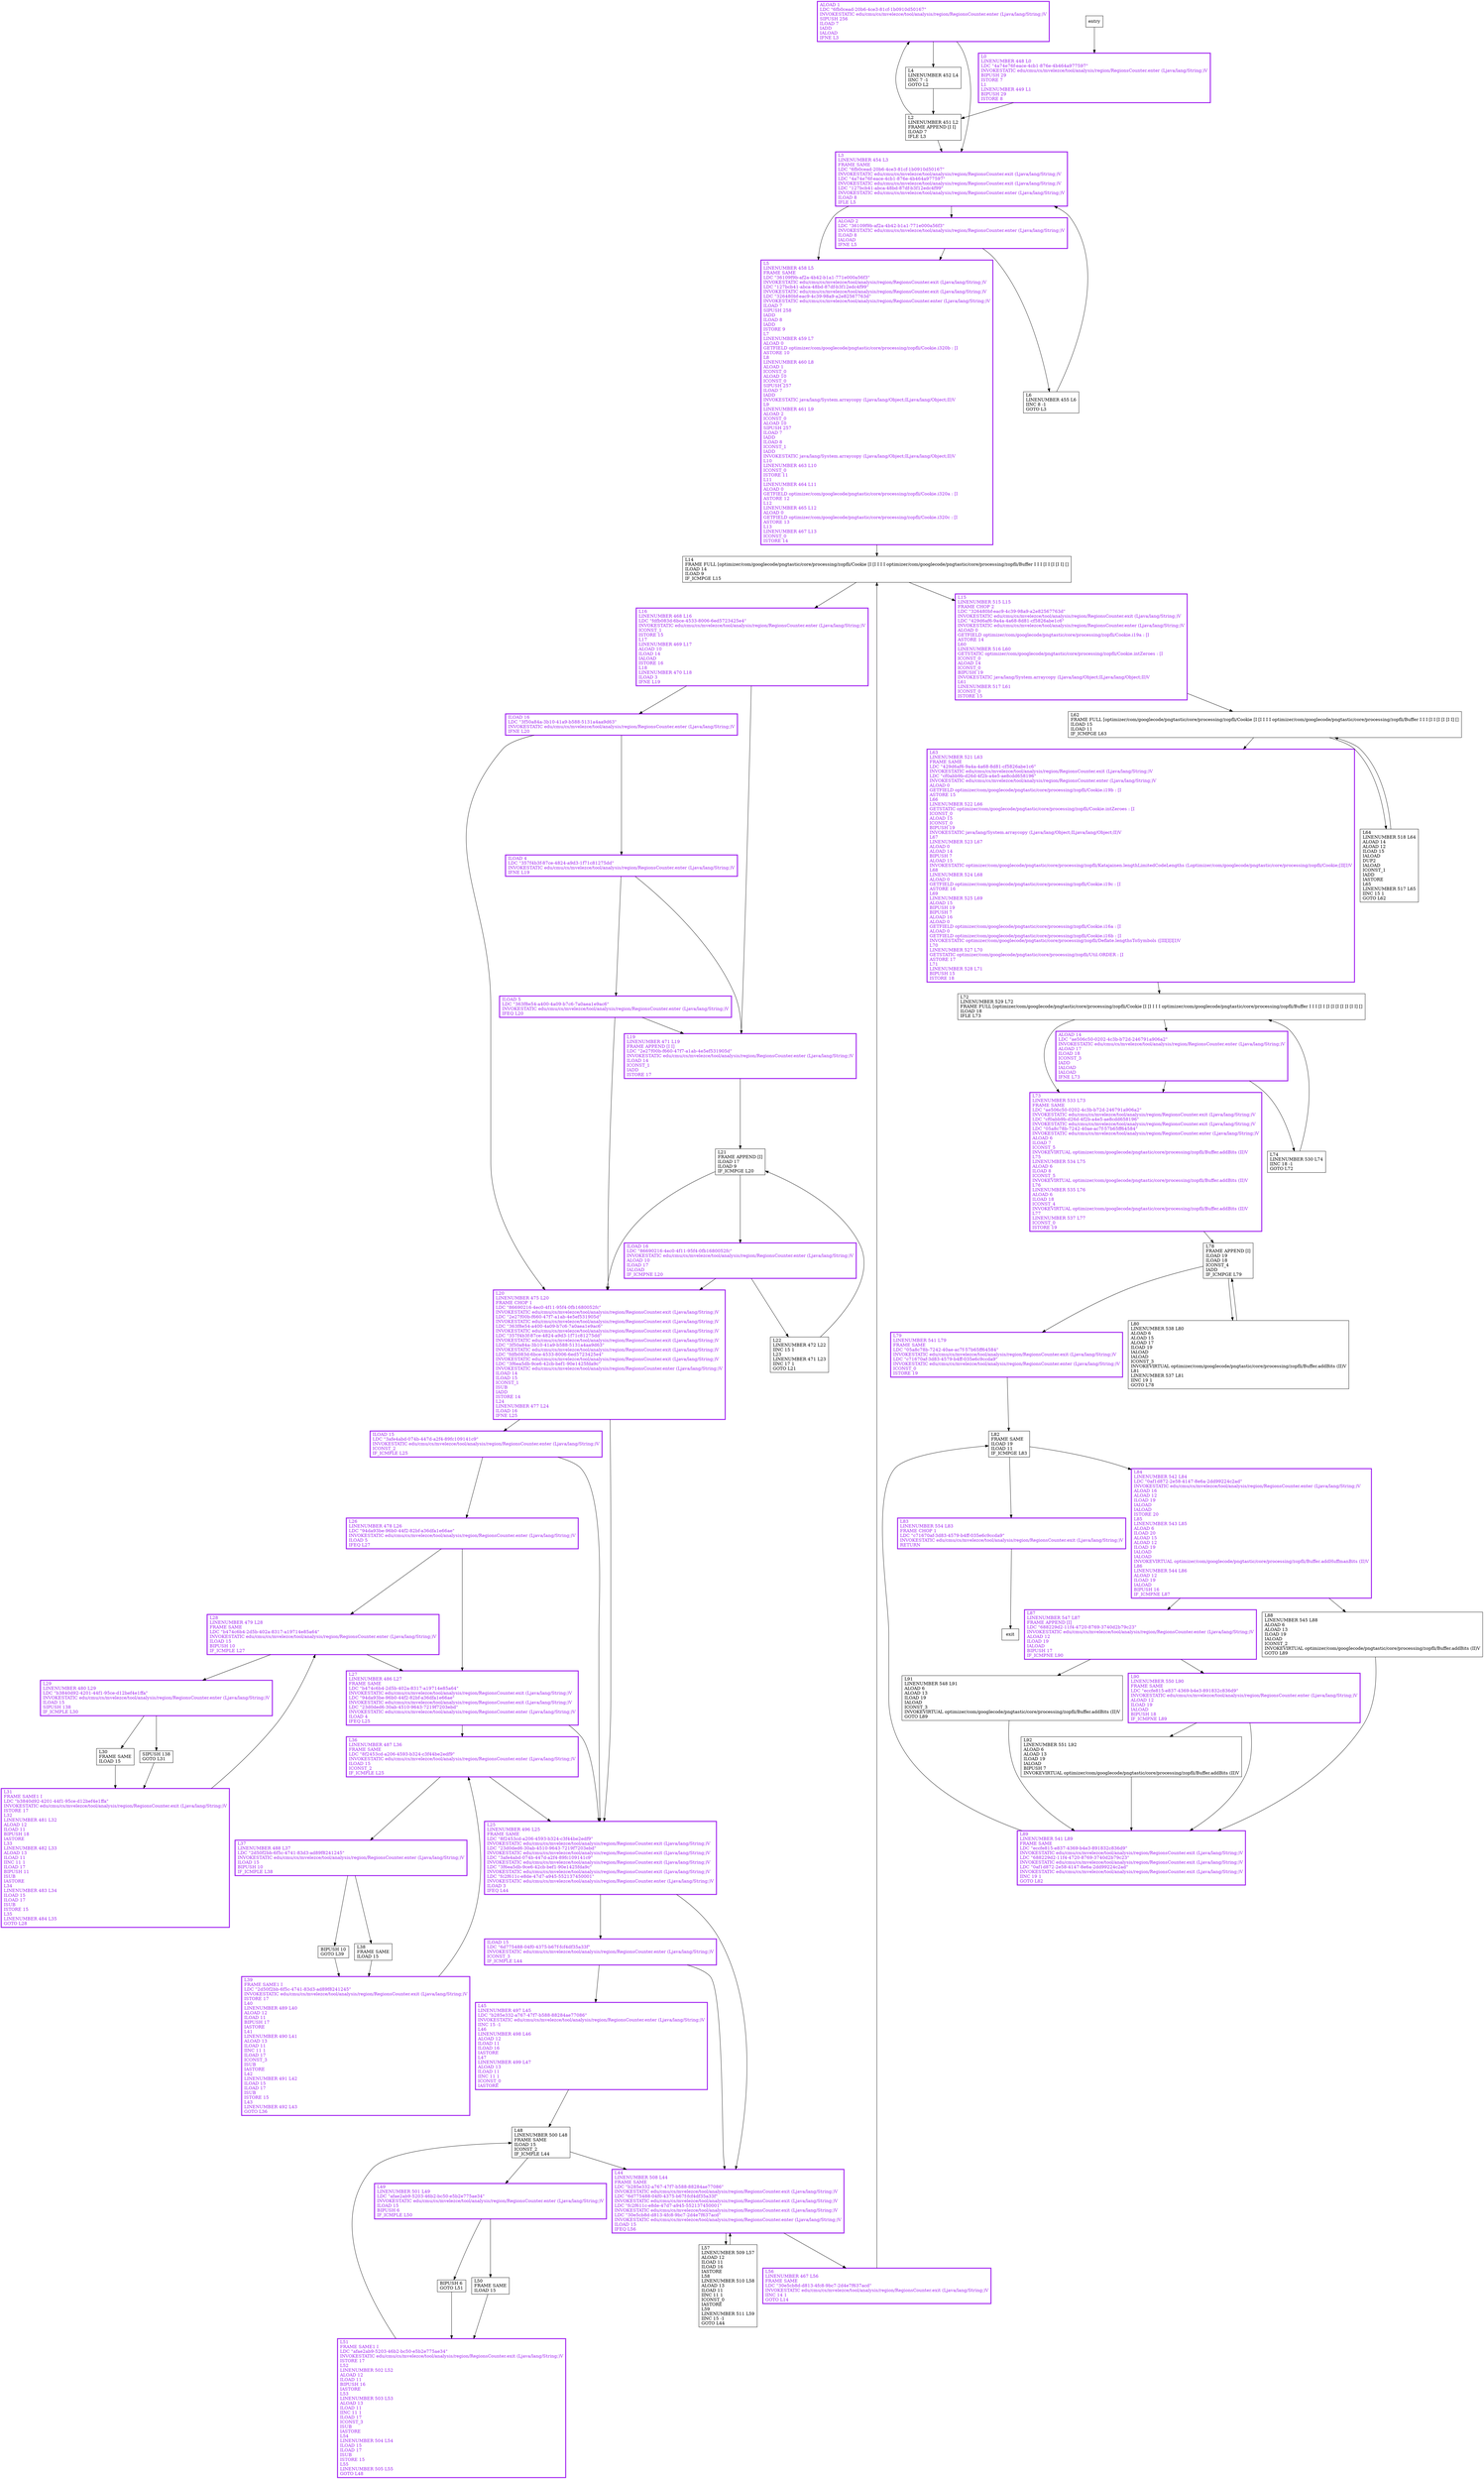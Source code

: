 digraph encodeTree {
node [shape=record];
2129274690 [label="ALOAD 1\lLDC \"6fb0cead-20b6-4ce3-81cf-1b0910d50167\"\lINVOKESTATIC edu/cmu/cs/mvelezce/tool/analysis/region/RegionsCounter.enter (Ljava/lang/String;)V\lSIPUSH 256\lILOAD 7\lIADD\lIALOAD\lIFNE L3\l"];
924893932 [label="SIPUSH 138\lGOTO L31\l"];
1162177181 [label="L80\lLINENUMBER 538 L80\lALOAD 6\lALOAD 15\lALOAD 17\lILOAD 19\lIALOAD\lIALOAD\lICONST_3\lINVOKEVIRTUAL optimizer/com/googlecode/pngtastic/core/processing/zopfli/Buffer.addBits (II)V\lL81\lLINENUMBER 537 L81\lIINC 19 1\lGOTO L78\l"];
1751127039 [label="L30\lFRAME SAME\lILOAD 15\l"];
1378891403 [label="L44\lLINENUMBER 508 L44\lFRAME SAME\lLDC \"b285e332-a767-47f7-b588-88284ae77086\"\lINVOKESTATIC edu/cmu/cs/mvelezce/tool/analysis/region/RegionsCounter.exit (Ljava/lang/String;)V\lLDC \"6d775488-04f0-4375-b67f-fcf4df35a33f\"\lINVOKESTATIC edu/cmu/cs/mvelezce/tool/analysis/region/RegionsCounter.exit (Ljava/lang/String;)V\lLDC \"fc2f611c-e8de-47d7-a945-552137450001\"\lINVOKESTATIC edu/cmu/cs/mvelezce/tool/analysis/region/RegionsCounter.exit (Ljava/lang/String;)V\lLDC \"30e5cb8d-d813-4fc8-9bc7-2d4e7f637acd\"\lINVOKESTATIC edu/cmu/cs/mvelezce/tool/analysis/region/RegionsCounter.enter (Ljava/lang/String;)V\lILOAD 15\lIFEQ L56\l"];
1239359824 [label="ALOAD 14\lLDC \"ae506c50-0202-4c3b-b72d-246791a906a2\"\lINVOKESTATIC edu/cmu/cs/mvelezce/tool/analysis/region/RegionsCounter.enter (Ljava/lang/String;)V\lALOAD 17\lILOAD 18\lICONST_3\lIADD\lIALOAD\lIALOAD\lIFNE L73\l"];
505106734 [label="L49\lLINENUMBER 501 L49\lLDC \"afae2ab9-5203-46b2-bc50-e5b2e775ae34\"\lINVOKESTATIC edu/cmu/cs/mvelezce/tool/analysis/region/RegionsCounter.enter (Ljava/lang/String;)V\lILOAD 15\lBIPUSH 6\lIF_ICMPLE L50\l"];
1973420248 [label="L79\lLINENUMBER 541 L79\lFRAME SAME\lLDC \"05a8c78b-7242-40ae-ac7f-57b65ff64584\"\lINVOKESTATIC edu/cmu/cs/mvelezce/tool/analysis/region/RegionsCounter.exit (Ljava/lang/String;)V\lLDC \"c71670af-3d83-4579-b4ff-035e6c9ccda9\"\lINVOKESTATIC edu/cmu/cs/mvelezce/tool/analysis/region/RegionsCounter.enter (Ljava/lang/String;)V\lICONST_0\lISTORE 19\l"];
1442915292 [label="L27\lLINENUMBER 486 L27\lFRAME SAME\lLDC \"b474c6b4-2d5b-402a-8317-a19714e85a64\"\lINVOKESTATIC edu/cmu/cs/mvelezce/tool/analysis/region/RegionsCounter.exit (Ljava/lang/String;)V\lLDC \"94da93be-96b0-44f2-82bf-a36dfa1e66ae\"\lINVOKESTATIC edu/cmu/cs/mvelezce/tool/analysis/region/RegionsCounter.exit (Ljava/lang/String;)V\lLDC \"23d0ded6-30ab-4510-9643-7219f7203ebd\"\lINVOKESTATIC edu/cmu/cs/mvelezce/tool/analysis/region/RegionsCounter.enter (Ljava/lang/String;)V\lILOAD 4\lIFEQ L25\l"];
1837675352 [label="L5\lLINENUMBER 458 L5\lFRAME SAME\lLDC \"36109f9b-af2a-4b42-b1a1-771e000a56f3\"\lINVOKESTATIC edu/cmu/cs/mvelezce/tool/analysis/region/RegionsCounter.exit (Ljava/lang/String;)V\lLDC \"127bcb41-abca-48bd-87df-b3f12edc4f99\"\lINVOKESTATIC edu/cmu/cs/mvelezce/tool/analysis/region/RegionsCounter.exit (Ljava/lang/String;)V\lLDC \"326480bf-eac9-4c39-98a9-a2e82567763d\"\lINVOKESTATIC edu/cmu/cs/mvelezce/tool/analysis/region/RegionsCounter.enter (Ljava/lang/String;)V\lILOAD 7\lSIPUSH 258\lIADD\lILOAD 8\lIADD\lISTORE 9\lL7\lLINENUMBER 459 L7\lALOAD 0\lGETFIELD optimizer/com/googlecode/pngtastic/core/processing/zopfli/Cookie.i320b : [I\lASTORE 10\lL8\lLINENUMBER 460 L8\lALOAD 1\lICONST_0\lALOAD 10\lICONST_0\lSIPUSH 257\lILOAD 7\lIADD\lINVOKESTATIC java/lang/System.arraycopy (Ljava/lang/Object;ILjava/lang/Object;II)V\lL9\lLINENUMBER 461 L9\lALOAD 2\lICONST_0\lALOAD 10\lSIPUSH 257\lILOAD 7\lIADD\lILOAD 8\lICONST_1\lIADD\lINVOKESTATIC java/lang/System.arraycopy (Ljava/lang/Object;ILjava/lang/Object;II)V\lL10\lLINENUMBER 463 L10\lICONST_0\lISTORE 11\lL11\lLINENUMBER 464 L11\lALOAD 0\lGETFIELD optimizer/com/googlecode/pngtastic/core/processing/zopfli/Cookie.i320a : [I\lASTORE 12\lL12\lLINENUMBER 465 L12\lALOAD 0\lGETFIELD optimizer/com/googlecode/pngtastic/core/processing/zopfli/Cookie.i320c : [I\lASTORE 13\lL13\lLINENUMBER 467 L13\lICONST_0\lISTORE 14\l"];
1935283397 [label="L62\lFRAME FULL [optimizer/com/googlecode/pngtastic/core/processing/zopfli/Cookie [I [I I I I optimizer/com/googlecode/pngtastic/core/processing/zopfli/Buffer I I I [I I [I [I [I I] []\lILOAD 15\lILOAD 11\lIF_ICMPGE L63\l"];
1663885185 [label="L38\lFRAME SAME\lILOAD 15\l"];
891456062 [label="L29\lLINENUMBER 480 L29\lLDC \"b3840d92-4201-44f1-95ce-d12bef4e1ffa\"\lINVOKESTATIC edu/cmu/cs/mvelezce/tool/analysis/region/RegionsCounter.enter (Ljava/lang/String;)V\lILOAD 15\lSIPUSH 138\lIF_ICMPLE L30\l"];
1440902640 [label="L89\lLINENUMBER 541 L89\lFRAME SAME\lLDC \"eccfe815-e837-4369-b4e3-891832c836d9\"\lINVOKESTATIC edu/cmu/cs/mvelezce/tool/analysis/region/RegionsCounter.exit (Ljava/lang/String;)V\lLDC \"688229d2-11f4-4720-8769-3740d2b79c23\"\lINVOKESTATIC edu/cmu/cs/mvelezce/tool/analysis/region/RegionsCounter.exit (Ljava/lang/String;)V\lLDC \"0af1d872-2e58-4147-8e6a-2dd99224c2ad\"\lINVOKESTATIC edu/cmu/cs/mvelezce/tool/analysis/region/RegionsCounter.exit (Ljava/lang/String;)V\lIINC 19 1\lGOTO L82\l"];
301463287 [label="L22\lLINENUMBER 472 L22\lIINC 15 1\lL23\lLINENUMBER 471 L23\lIINC 17 1\lGOTO L21\l"];
1950278752 [label="L63\lLINENUMBER 521 L63\lFRAME SAME\lLDC \"429d6af6-9a4a-4a68-8d81-cf5826abe1c6\"\lINVOKESTATIC edu/cmu/cs/mvelezce/tool/analysis/region/RegionsCounter.exit (Ljava/lang/String;)V\lLDC \"cf0abb9b-d26d-4f2b-a4e5-ae8cdd658196\"\lINVOKESTATIC edu/cmu/cs/mvelezce/tool/analysis/region/RegionsCounter.enter (Ljava/lang/String;)V\lALOAD 0\lGETFIELD optimizer/com/googlecode/pngtastic/core/processing/zopfli/Cookie.i19b : [I\lASTORE 15\lL66\lLINENUMBER 522 L66\lGETSTATIC optimizer/com/googlecode/pngtastic/core/processing/zopfli/Cookie.intZeroes : [I\lICONST_0\lALOAD 15\lICONST_0\lBIPUSH 19\lINVOKESTATIC java/lang/System.arraycopy (Ljava/lang/Object;ILjava/lang/Object;II)V\lL67\lLINENUMBER 523 L67\lALOAD 0\lALOAD 14\lBIPUSH 7\lALOAD 15\lINVOKESTATIC optimizer/com/googlecode/pngtastic/core/processing/zopfli/Katajainen.lengthLimitedCodeLengths (Loptimizer/com/googlecode/pngtastic/core/processing/zopfli/Cookie;[II[I)V\lL68\lLINENUMBER 524 L68\lALOAD 0\lGETFIELD optimizer/com/googlecode/pngtastic/core/processing/zopfli/Cookie.i19c : [I\lASTORE 16\lL69\lLINENUMBER 525 L69\lALOAD 15\lBIPUSH 19\lBIPUSH 7\lALOAD 16\lALOAD 0\lGETFIELD optimizer/com/googlecode/pngtastic/core/processing/zopfli/Cookie.i16a : [I\lALOAD 0\lGETFIELD optimizer/com/googlecode/pngtastic/core/processing/zopfli/Cookie.i16b : [I\lINVOKESTATIC optimizer/com/googlecode/pngtastic/core/processing/zopfli/Deflate.lengthsToSymbols ([III[I[I[I)V\lL70\lLINENUMBER 527 L70\lGETSTATIC optimizer/com/googlecode/pngtastic/core/processing/zopfli/Util.ORDER : [I\lASTORE 17\lL71\lLINENUMBER 528 L71\lBIPUSH 15\lISTORE 18\l"];
40741597 [label="BIPUSH 10\lGOTO L39\l"];
1228530136 [label="L15\lLINENUMBER 515 L15\lFRAME CHOP 2\lLDC \"326480bf-eac9-4c39-98a9-a2e82567763d\"\lINVOKESTATIC edu/cmu/cs/mvelezce/tool/analysis/region/RegionsCounter.exit (Ljava/lang/String;)V\lLDC \"429d6af6-9a4a-4a68-8d81-cf5826abe1c6\"\lINVOKESTATIC edu/cmu/cs/mvelezce/tool/analysis/region/RegionsCounter.enter (Ljava/lang/String;)V\lALOAD 0\lGETFIELD optimizer/com/googlecode/pngtastic/core/processing/zopfli/Cookie.i19a : [I\lASTORE 14\lL60\lLINENUMBER 516 L60\lGETSTATIC optimizer/com/googlecode/pngtastic/core/processing/zopfli/Cookie.intZeroes : [I\lICONST_0\lALOAD 14\lICONST_0\lBIPUSH 19\lINVOKESTATIC java/lang/System.arraycopy (Ljava/lang/Object;ILjava/lang/Object;II)V\lL61\lLINENUMBER 517 L61\lICONST_0\lISTORE 15\l"];
30376792 [label="L51\lFRAME SAME1 I\lLDC \"afae2ab9-5203-46b2-bc50-e5b2e775ae34\"\lINVOKESTATIC edu/cmu/cs/mvelezce/tool/analysis/region/RegionsCounter.exit (Ljava/lang/String;)V\lISTORE 17\lL52\lLINENUMBER 502 L52\lALOAD 12\lILOAD 11\lBIPUSH 16\lIASTORE\lL53\lLINENUMBER 503 L53\lALOAD 13\lILOAD 11\lIINC 11 1\lILOAD 17\lICONST_3\lISUB\lIASTORE\lL54\lLINENUMBER 504 L54\lILOAD 15\lILOAD 17\lISUB\lISTORE 15\lL55\lLINENUMBER 505 L55\lGOTO L48\l"];
1254211980 [label="L73\lLINENUMBER 533 L73\lFRAME SAME\lLDC \"ae506c50-0202-4c3b-b72d-246791a906a2\"\lINVOKESTATIC edu/cmu/cs/mvelezce/tool/analysis/region/RegionsCounter.exit (Ljava/lang/String;)V\lLDC \"cf0abb9b-d26d-4f2b-a4e5-ae8cdd658196\"\lINVOKESTATIC edu/cmu/cs/mvelezce/tool/analysis/region/RegionsCounter.exit (Ljava/lang/String;)V\lLDC \"05a8c78b-7242-40ae-ac7f-57b65ff64584\"\lINVOKESTATIC edu/cmu/cs/mvelezce/tool/analysis/region/RegionsCounter.enter (Ljava/lang/String;)V\lALOAD 6\lILOAD 7\lICONST_5\lINVOKEVIRTUAL optimizer/com/googlecode/pngtastic/core/processing/zopfli/Buffer.addBits (II)V\lL75\lLINENUMBER 534 L75\lALOAD 6\lILOAD 8\lICONST_5\lINVOKEVIRTUAL optimizer/com/googlecode/pngtastic/core/processing/zopfli/Buffer.addBits (II)V\lL76\lLINENUMBER 535 L76\lALOAD 6\lILOAD 18\lICONST_4\lINVOKEVIRTUAL optimizer/com/googlecode/pngtastic/core/processing/zopfli/Buffer.addBits (II)V\lL77\lLINENUMBER 537 L77\lICONST_0\lISTORE 19\l"];
408080034 [label="L83\lLINENUMBER 554 L83\lFRAME CHOP 1\lLDC \"c71670af-3d83-4579-b4ff-035e6c9ccda9\"\lINVOKESTATIC edu/cmu/cs/mvelezce/tool/analysis/region/RegionsCounter.exit (Ljava/lang/String;)V\lRETURN\l"];
1531678693 [label="L88\lLINENUMBER 545 L88\lALOAD 6\lALOAD 13\lILOAD 19\lIALOAD\lICONST_2\lINVOKEVIRTUAL optimizer/com/googlecode/pngtastic/core/processing/zopfli/Buffer.addBits (II)V\lGOTO L89\l"];
40190598 [label="ILOAD 4\lLDC \"357f4b3f-87ce-4824-a9d3-1f71c81275dd\"\lINVOKESTATIC edu/cmu/cs/mvelezce/tool/analysis/region/RegionsCounter.enter (Ljava/lang/String;)V\lIFNE L19\l"];
1159278702 [label="L48\lLINENUMBER 500 L48\lFRAME SAME\lILOAD 15\lICONST_2\lIF_ICMPLE L44\l"];
1832737837 [label="L56\lLINENUMBER 467 L56\lFRAME SAME\lLDC \"30e5cb8d-d813-4fc8-9bc7-2d4e7f637acd\"\lINVOKESTATIC edu/cmu/cs/mvelezce/tool/analysis/region/RegionsCounter.exit (Ljava/lang/String;)V\lIINC 14 1\lGOTO L14\l"];
985486281 [label="L36\lLINENUMBER 487 L36\lFRAME SAME\lLDC \"8f2453cd-a206-4593-b324-c3f44be2edf9\"\lINVOKESTATIC edu/cmu/cs/mvelezce/tool/analysis/region/RegionsCounter.enter (Ljava/lang/String;)V\lILOAD 15\lICONST_2\lIF_ICMPLE L25\l"];
2136320385 [label="L20\lLINENUMBER 475 L20\lFRAME CHOP 1\lLDC \"86690216-4ec0-4f11-95f4-0fb1680052fc\"\lINVOKESTATIC edu/cmu/cs/mvelezce/tool/analysis/region/RegionsCounter.exit (Ljava/lang/String;)V\lLDC \"2e27f00b-f660-47f7-a1ab-4e5ef531905d\"\lINVOKESTATIC edu/cmu/cs/mvelezce/tool/analysis/region/RegionsCounter.exit (Ljava/lang/String;)V\lLDC \"363f8e54-a400-4a09-b7c6-7a0aea1e9ac6\"\lINVOKESTATIC edu/cmu/cs/mvelezce/tool/analysis/region/RegionsCounter.exit (Ljava/lang/String;)V\lLDC \"357f4b3f-87ce-4824-a9d3-1f71c81275dd\"\lINVOKESTATIC edu/cmu/cs/mvelezce/tool/analysis/region/RegionsCounter.exit (Ljava/lang/String;)V\lLDC \"3f50a84a-3b10-41a9-b588-5131a4aa9d63\"\lINVOKESTATIC edu/cmu/cs/mvelezce/tool/analysis/region/RegionsCounter.exit (Ljava/lang/String;)V\lLDC \"fdfb083d-6bce-4533-8006-6ed5723425e4\"\lINVOKESTATIC edu/cmu/cs/mvelezce/tool/analysis/region/RegionsCounter.exit (Ljava/lang/String;)V\lLDC \"3f6ea5db-9ce6-42cb-bef1-90e1425fda9c\"\lINVOKESTATIC edu/cmu/cs/mvelezce/tool/analysis/region/RegionsCounter.enter (Ljava/lang/String;)V\lILOAD 14\lILOAD 15\lICONST_1\lISUB\lIADD\lISTORE 14\lL24\lLINENUMBER 477 L24\lILOAD 16\lIFNE L25\l"];
1136416416 [label="ILOAD 16\lLDC \"86690216-4ec0-4f11-95f4-0fb1680052fc\"\lINVOKESTATIC edu/cmu/cs/mvelezce/tool/analysis/region/RegionsCounter.enter (Ljava/lang/String;)V\lALOAD 10\lILOAD 17\lIALOAD\lIF_ICMPNE L20\l"];
423659473 [label="L19\lLINENUMBER 471 L19\lFRAME APPEND [I I]\lLDC \"2e27f00b-f660-47f7-a1ab-4e5ef531905d\"\lINVOKESTATIC edu/cmu/cs/mvelezce/tool/analysis/region/RegionsCounter.enter (Ljava/lang/String;)V\lILOAD 14\lICONST_1\lIADD\lISTORE 17\l"];
909553818 [label="ILOAD 15\lLDC \"3afe4abd-074b-447d-a2f4-89fc109141c9\"\lINVOKESTATIC edu/cmu/cs/mvelezce/tool/analysis/region/RegionsCounter.enter (Ljava/lang/String;)V\lICONST_2\lIF_ICMPLE L25\l"];
967763773 [label="L21\lFRAME APPEND [I]\lILOAD 17\lILOAD 9\lIF_ICMPGE L20\l"];
1828826032 [label="L84\lLINENUMBER 542 L84\lLDC \"0af1d872-2e58-4147-8e6a-2dd99224c2ad\"\lINVOKESTATIC edu/cmu/cs/mvelezce/tool/analysis/region/RegionsCounter.enter (Ljava/lang/String;)V\lALOAD 16\lALOAD 12\lILOAD 19\lIALOAD\lIALOAD\lISTORE 20\lL85\lLINENUMBER 543 L85\lALOAD 6\lILOAD 20\lALOAD 15\lALOAD 12\lILOAD 19\lIALOAD\lIALOAD\lINVOKEVIRTUAL optimizer/com/googlecode/pngtastic/core/processing/zopfli/Buffer.addHuffmanBits (II)V\lL86\lLINENUMBER 544 L86\lALOAD 12\lILOAD 19\lIALOAD\lBIPUSH 16\lIF_ICMPNE L87\l"];
614916659 [label="L3\lLINENUMBER 454 L3\lFRAME SAME\lLDC \"6fb0cead-20b6-4ce3-81cf-1b0910d50167\"\lINVOKESTATIC edu/cmu/cs/mvelezce/tool/analysis/region/RegionsCounter.exit (Ljava/lang/String;)V\lLDC \"4a74e76f-eace-4cb1-876e-4b464a977597\"\lINVOKESTATIC edu/cmu/cs/mvelezce/tool/analysis/region/RegionsCounter.exit (Ljava/lang/String;)V\lLDC \"127bcb41-abca-48bd-87df-b3f12edc4f99\"\lINVOKESTATIC edu/cmu/cs/mvelezce/tool/analysis/region/RegionsCounter.enter (Ljava/lang/String;)V\lILOAD 8\lIFLE L5\l"];
601273889 [label="L4\lLINENUMBER 452 L4\lIINC 7 -1\lGOTO L2\l"];
100822663 [label="L82\lFRAME SAME\lILOAD 19\lILOAD 11\lIF_ICMPGE L83\l"];
864779225 [label="BIPUSH 6\lGOTO L51\l"];
1658279762 [label="L78\lFRAME APPEND [I]\lILOAD 19\lILOAD 18\lICONST_4\lIADD\lIF_ICMPGE L79\l"];
468666864 [label="L31\lFRAME SAME1 I\lLDC \"b3840d92-4201-44f1-95ce-d12bef4e1ffa\"\lINVOKESTATIC edu/cmu/cs/mvelezce/tool/analysis/region/RegionsCounter.exit (Ljava/lang/String;)V\lISTORE 17\lL32\lLINENUMBER 481 L32\lALOAD 12\lILOAD 11\lBIPUSH 18\lIASTORE\lL33\lLINENUMBER 482 L33\lALOAD 13\lILOAD 11\lIINC 11 1\lILOAD 17\lBIPUSH 11\lISUB\lIASTORE\lL34\lLINENUMBER 483 L34\lILOAD 15\lILOAD 17\lISUB\lISTORE 15\lL35\lLINENUMBER 484 L35\lGOTO L28\l"];
1305257992 [label="L50\lFRAME SAME\lILOAD 15\l"];
2036637780 [label="ILOAD 16\lLDC \"3f50a84a-3b10-41a9-b588-5131a4aa9d63\"\lINVOKESTATIC edu/cmu/cs/mvelezce/tool/analysis/region/RegionsCounter.enter (Ljava/lang/String;)V\lIFNE L20\l"];
520499988 [label="ILOAD 5\lLDC \"363f8e54-a400-4a09-b7c6-7a0aea1e9ac6\"\lINVOKESTATIC edu/cmu/cs/mvelezce/tool/analysis/region/RegionsCounter.enter (Ljava/lang/String;)V\lIFEQ L20\l"];
1377735234 [label="L39\lFRAME SAME1 I\lLDC \"2d50f2bb-6f5c-4741-83d3-ad89f8241245\"\lINVOKESTATIC edu/cmu/cs/mvelezce/tool/analysis/region/RegionsCounter.exit (Ljava/lang/String;)V\lISTORE 17\lL40\lLINENUMBER 489 L40\lALOAD 12\lILOAD 11\lBIPUSH 17\lIASTORE\lL41\lLINENUMBER 490 L41\lALOAD 13\lILOAD 11\lIINC 11 1\lILOAD 17\lICONST_3\lISUB\lIASTORE\lL42\lLINENUMBER 491 L42\lILOAD 15\lILOAD 17\lISUB\lISTORE 15\lL43\lLINENUMBER 492 L43\lGOTO L36\l"];
1199213870 [label="L91\lLINENUMBER 548 L91\lALOAD 6\lALOAD 13\lILOAD 19\lIALOAD\lICONST_3\lINVOKEVIRTUAL optimizer/com/googlecode/pngtastic/core/processing/zopfli/Buffer.addBits (II)V\lGOTO L89\l"];
2116841940 [label="L2\lLINENUMBER 451 L2\lFRAME APPEND [I I]\lILOAD 7\lIFLE L3\l"];
2015899979 [label="L14\lFRAME FULL [optimizer/com/googlecode/pngtastic/core/processing/zopfli/Cookie [I [I I I I optimizer/com/googlecode/pngtastic/core/processing/zopfli/Buffer I I I [I I [I [I I] []\lILOAD 14\lILOAD 9\lIF_ICMPGE L15\l"];
1944392446 [label="L64\lLINENUMBER 518 L64\lALOAD 14\lALOAD 12\lILOAD 15\lIALOAD\lDUP2\lIALOAD\lICONST_1\lIADD\lIASTORE\lL65\lLINENUMBER 517 L65\lIINC 15 1\lGOTO L62\l"];
942758120 [label="L45\lLINENUMBER 497 L45\lLDC \"b285e332-a767-47f7-b588-88284ae77086\"\lINVOKESTATIC edu/cmu/cs/mvelezce/tool/analysis/region/RegionsCounter.enter (Ljava/lang/String;)V\lIINC 15 -1\lL46\lLINENUMBER 498 L46\lALOAD 12\lILOAD 11\lILOAD 16\lIASTORE\lL47\lLINENUMBER 499 L47\lALOAD 13\lILOAD 11\lIINC 11 1\lICONST_0\lIASTORE\l"];
309766263 [label="L74\lLINENUMBER 530 L74\lIINC 18 -1\lGOTO L72\l"];
895357143 [label="L90\lLINENUMBER 550 L90\lFRAME SAME\lLDC \"eccfe815-e837-4369-b4e3-891832c836d9\"\lINVOKESTATIC edu/cmu/cs/mvelezce/tool/analysis/region/RegionsCounter.enter (Ljava/lang/String;)V\lALOAD 12\lILOAD 19\lIALOAD\lBIPUSH 18\lIF_ICMPNE L89\l"];
66987279 [label="L87\lLINENUMBER 547 L87\lFRAME APPEND [I]\lLDC \"688229d2-11f4-4720-8769-3740d2b79c23\"\lINVOKESTATIC edu/cmu/cs/mvelezce/tool/analysis/region/RegionsCounter.enter (Ljava/lang/String;)V\lALOAD 12\lILOAD 19\lIALOAD\lBIPUSH 17\lIF_ICMPNE L90\l"];
833186496 [label="L72\lLINENUMBER 529 L72\lFRAME FULL [optimizer/com/googlecode/pngtastic/core/processing/zopfli/Cookie [I [I I I I optimizer/com/googlecode/pngtastic/core/processing/zopfli/Buffer I I I [I I [I [I [I [I [I [I I] []\lILOAD 18\lIFLE L73\l"];
1627625940 [label="L16\lLINENUMBER 468 L16\lLDC \"fdfb083d-6bce-4533-8006-6ed5723425e4\"\lINVOKESTATIC edu/cmu/cs/mvelezce/tool/analysis/region/RegionsCounter.enter (Ljava/lang/String;)V\lICONST_1\lISTORE 15\lL17\lLINENUMBER 469 L17\lALOAD 10\lILOAD 14\lIALOAD\lISTORE 16\lL18\lLINENUMBER 470 L18\lILOAD 3\lIFNE L19\l"];
408463589 [label="L26\lLINENUMBER 478 L26\lLDC \"94da93be-96b0-44f2-82bf-a36dfa1e66ae\"\lINVOKESTATIC edu/cmu/cs/mvelezce/tool/analysis/region/RegionsCounter.enter (Ljava/lang/String;)V\lILOAD 5\lIFEQ L27\l"];
1115117980 [label="ALOAD 2\lLDC \"36109f9b-af2a-4b42-b1a1-771e000a56f3\"\lINVOKESTATIC edu/cmu/cs/mvelezce/tool/analysis/region/RegionsCounter.enter (Ljava/lang/String;)V\lILOAD 8\lIALOAD\lIFNE L5\l"];
1086920323 [label="L92\lLINENUMBER 551 L92\lALOAD 6\lALOAD 13\lILOAD 19\lIALOAD\lBIPUSH 7\lINVOKEVIRTUAL optimizer/com/googlecode/pngtastic/core/processing/zopfli/Buffer.addBits (II)V\l"];
387906959 [label="L25\lLINENUMBER 496 L25\lFRAME SAME\lLDC \"8f2453cd-a206-4593-b324-c3f44be2edf9\"\lINVOKESTATIC edu/cmu/cs/mvelezce/tool/analysis/region/RegionsCounter.exit (Ljava/lang/String;)V\lLDC \"23d0ded6-30ab-4510-9643-7219f7203ebd\"\lINVOKESTATIC edu/cmu/cs/mvelezce/tool/analysis/region/RegionsCounter.exit (Ljava/lang/String;)V\lLDC \"3afe4abd-074b-447d-a2f4-89fc109141c9\"\lINVOKESTATIC edu/cmu/cs/mvelezce/tool/analysis/region/RegionsCounter.exit (Ljava/lang/String;)V\lLDC \"3f6ea5db-9ce6-42cb-bef1-90e1425fda9c\"\lINVOKESTATIC edu/cmu/cs/mvelezce/tool/analysis/region/RegionsCounter.exit (Ljava/lang/String;)V\lLDC \"fc2f611c-e8de-47d7-a945-552137450001\"\lINVOKESTATIC edu/cmu/cs/mvelezce/tool/analysis/region/RegionsCounter.enter (Ljava/lang/String;)V\lILOAD 3\lIFEQ L44\l"];
1547713771 [label="L0\lLINENUMBER 448 L0\lLDC \"4a74e76f-eace-4cb1-876e-4b464a977597\"\lINVOKESTATIC edu/cmu/cs/mvelezce/tool/analysis/region/RegionsCounter.enter (Ljava/lang/String;)V\lBIPUSH 29\lISTORE 7\lL1\lLINENUMBER 449 L1\lBIPUSH 29\lISTORE 8\l"];
1418102861 [label="L6\lLINENUMBER 455 L6\lIINC 8 -1\lGOTO L3\l"];
915627542 [label="L28\lLINENUMBER 479 L28\lFRAME SAME\lLDC \"b474c6b4-2d5b-402a-8317-a19714e85a64\"\lINVOKESTATIC edu/cmu/cs/mvelezce/tool/analysis/region/RegionsCounter.enter (Ljava/lang/String;)V\lILOAD 15\lBIPUSH 10\lIF_ICMPLE L27\l"];
92317664 [label="L57\lLINENUMBER 509 L57\lALOAD 12\lILOAD 11\lILOAD 16\lIASTORE\lL58\lLINENUMBER 510 L58\lALOAD 13\lILOAD 11\lIINC 11 1\lICONST_0\lIASTORE\lL59\lLINENUMBER 511 L59\lIINC 15 -1\lGOTO L44\l"];
1466248091 [label="ILOAD 15\lLDC \"6d775488-04f0-4375-b67f-fcf4df35a33f\"\lINVOKESTATIC edu/cmu/cs/mvelezce/tool/analysis/region/RegionsCounter.enter (Ljava/lang/String;)V\lICONST_3\lIF_ICMPLE L44\l"];
1378504842 [label="L37\lLINENUMBER 488 L37\lLDC \"2d50f2bb-6f5c-4741-83d3-ad89f8241245\"\lINVOKESTATIC edu/cmu/cs/mvelezce/tool/analysis/region/RegionsCounter.enter (Ljava/lang/String;)V\lILOAD 15\lBIPUSH 10\lIF_ICMPLE L38\l"];
entry;
exit;
2129274690 -> 614916659;
2129274690 -> 601273889;
924893932 -> 468666864;
1162177181 -> 1658279762;
1751127039 -> 468666864;
1378891403 -> 1832737837;
1378891403 -> 92317664;
1239359824 -> 1254211980;
1239359824 -> 309766263;
505106734 -> 864779225;
505106734 -> 1305257992;
1973420248 -> 100822663;
1442915292 -> 387906959;
1442915292 -> 985486281;
1837675352 -> 2015899979;
1935283397 -> 1950278752;
1935283397 -> 1944392446;
1663885185 -> 1377735234;
891456062 -> 924893932;
891456062 -> 1751127039;
1440902640 -> 100822663;
301463287 -> 967763773;
1950278752 -> 833186496;
40741597 -> 1377735234;
entry -> 1547713771;
1228530136 -> 1935283397;
30376792 -> 1159278702;
1254211980 -> 1658279762;
408080034 -> exit;
1531678693 -> 1440902640;
40190598 -> 423659473;
40190598 -> 520499988;
1159278702 -> 1378891403;
1159278702 -> 505106734;
1832737837 -> 2015899979;
985486281 -> 387906959;
985486281 -> 1378504842;
2136320385 -> 909553818;
2136320385 -> 387906959;
1136416416 -> 301463287;
1136416416 -> 2136320385;
423659473 -> 967763773;
909553818 -> 408463589;
909553818 -> 387906959;
967763773 -> 2136320385;
967763773 -> 1136416416;
1828826032 -> 1531678693;
1828826032 -> 66987279;
614916659 -> 1837675352;
614916659 -> 1115117980;
601273889 -> 2116841940;
100822663 -> 408080034;
100822663 -> 1828826032;
864779225 -> 30376792;
1658279762 -> 1973420248;
1658279762 -> 1162177181;
468666864 -> 915627542;
1305257992 -> 30376792;
2036637780 -> 40190598;
2036637780 -> 2136320385;
520499988 -> 423659473;
520499988 -> 2136320385;
1377735234 -> 985486281;
1199213870 -> 1440902640;
2116841940 -> 2129274690;
2116841940 -> 614916659;
2015899979 -> 1228530136;
2015899979 -> 1627625940;
1944392446 -> 1935283397;
942758120 -> 1159278702;
309766263 -> 833186496;
895357143 -> 1440902640;
895357143 -> 1086920323;
66987279 -> 1199213870;
66987279 -> 895357143;
833186496 -> 1239359824;
833186496 -> 1254211980;
1627625940 -> 423659473;
1627625940 -> 2036637780;
408463589 -> 915627542;
408463589 -> 1442915292;
1115117980 -> 1837675352;
1115117980 -> 1418102861;
1086920323 -> 1440902640;
387906959 -> 1378891403;
387906959 -> 1466248091;
1547713771 -> 2116841940;
1418102861 -> 614916659;
915627542 -> 1442915292;
915627542 -> 891456062;
92317664 -> 1378891403;
1466248091 -> 1378891403;
1466248091 -> 942758120;
1378504842 -> 1663885185;
1378504842 -> 40741597;
423659473[fontcolor="purple", penwidth=3, color="purple"];
909553818[fontcolor="purple", penwidth=3, color="purple"];
2129274690[fontcolor="purple", penwidth=3, color="purple"];
1828826032[fontcolor="purple", penwidth=3, color="purple"];
614916659[fontcolor="purple", penwidth=3, color="purple"];
468666864[fontcolor="purple", penwidth=3, color="purple"];
2036637780[fontcolor="purple", penwidth=3, color="purple"];
1378891403[fontcolor="purple", penwidth=3, color="purple"];
1239359824[fontcolor="purple", penwidth=3, color="purple"];
520499988[fontcolor="purple", penwidth=3, color="purple"];
505106734[fontcolor="purple", penwidth=3, color="purple"];
1973420248[fontcolor="purple", penwidth=3, color="purple"];
1442915292[fontcolor="purple", penwidth=3, color="purple"];
1377735234[fontcolor="purple", penwidth=3, color="purple"];
1837675352[fontcolor="purple", penwidth=3, color="purple"];
942758120[fontcolor="purple", penwidth=3, color="purple"];
895357143[fontcolor="purple", penwidth=3, color="purple"];
66987279[fontcolor="purple", penwidth=3, color="purple"];
1627625940[fontcolor="purple", penwidth=3, color="purple"];
408463589[fontcolor="purple", penwidth=3, color="purple"];
891456062[fontcolor="purple", penwidth=3, color="purple"];
1440902640[fontcolor="purple", penwidth=3, color="purple"];
1115117980[fontcolor="purple", penwidth=3, color="purple"];
1950278752[fontcolor="purple", penwidth=3, color="purple"];
387906959[fontcolor="purple", penwidth=3, color="purple"];
1547713771[fontcolor="purple", penwidth=3, color="purple"];
1228530136[fontcolor="purple", penwidth=3, color="purple"];
30376792[fontcolor="purple", penwidth=3, color="purple"];
1254211980[fontcolor="purple", penwidth=3, color="purple"];
408080034[fontcolor="purple", penwidth=3, color="purple"];
915627542[fontcolor="purple", penwidth=3, color="purple"];
40190598[fontcolor="purple", penwidth=3, color="purple"];
1832737837[fontcolor="purple", penwidth=3, color="purple"];
1466248091[fontcolor="purple", penwidth=3, color="purple"];
985486281[fontcolor="purple", penwidth=3, color="purple"];
1378504842[fontcolor="purple", penwidth=3, color="purple"];
2136320385[fontcolor="purple", penwidth=3, color="purple"];
1136416416[fontcolor="purple", penwidth=3, color="purple"];
}
